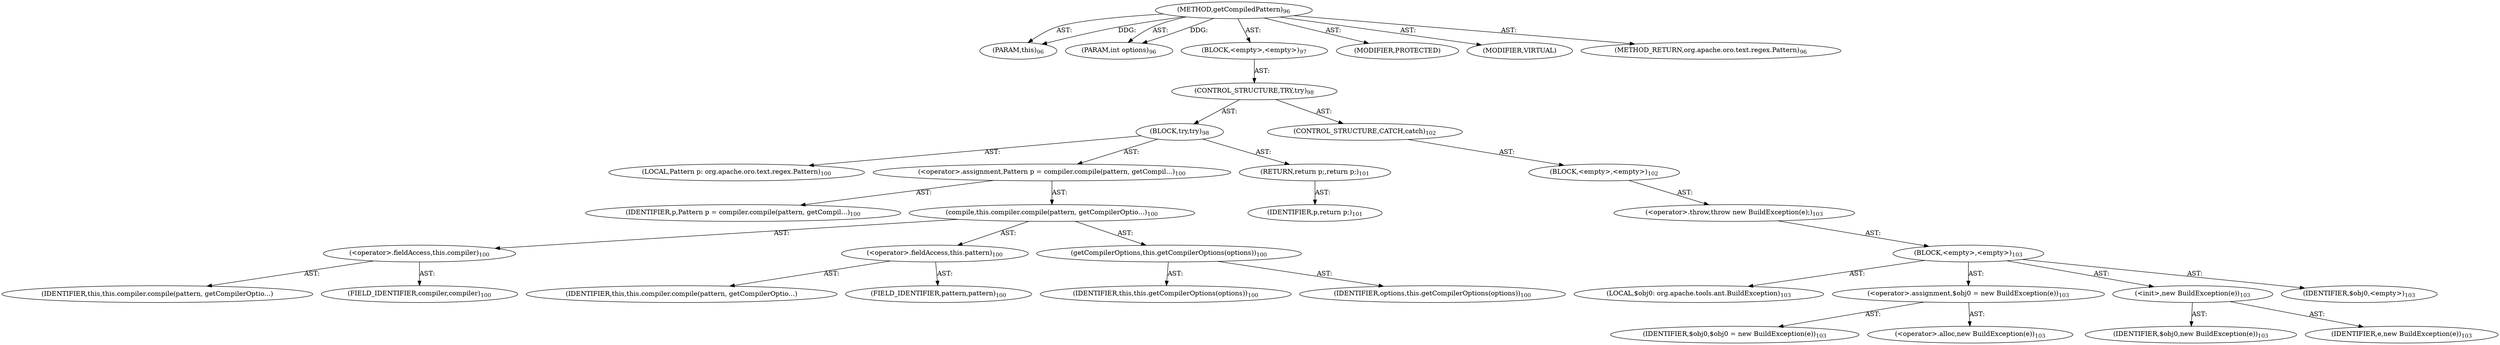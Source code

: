 digraph "getCompiledPattern" {  
"111669149699" [label = <(METHOD,getCompiledPattern)<SUB>96</SUB>> ]
"115964116994" [label = <(PARAM,this)<SUB>96</SUB>> ]
"115964117001" [label = <(PARAM,int options)<SUB>96</SUB>> ]
"25769803779" [label = <(BLOCK,&lt;empty&gt;,&lt;empty&gt;)<SUB>97</SUB>> ]
"47244640256" [label = <(CONTROL_STRUCTURE,TRY,try)<SUB>98</SUB>> ]
"25769803780" [label = <(BLOCK,try,try)<SUB>98</SUB>> ]
"94489280512" [label = <(LOCAL,Pattern p: org.apache.oro.text.regex.Pattern)<SUB>100</SUB>> ]
"30064771085" [label = <(&lt;operator&gt;.assignment,Pattern p = compiler.compile(pattern, getCompil...)<SUB>100</SUB>> ]
"68719476748" [label = <(IDENTIFIER,p,Pattern p = compiler.compile(pattern, getCompil...)<SUB>100</SUB>> ]
"30064771086" [label = <(compile,this.compiler.compile(pattern, getCompilerOptio...)<SUB>100</SUB>> ]
"30064771087" [label = <(&lt;operator&gt;.fieldAccess,this.compiler)<SUB>100</SUB>> ]
"68719476749" [label = <(IDENTIFIER,this,this.compiler.compile(pattern, getCompilerOptio...)> ]
"55834574854" [label = <(FIELD_IDENTIFIER,compiler,compiler)<SUB>100</SUB>> ]
"30064771088" [label = <(&lt;operator&gt;.fieldAccess,this.pattern)<SUB>100</SUB>> ]
"68719476750" [label = <(IDENTIFIER,this,this.compiler.compile(pattern, getCompilerOptio...)> ]
"55834574855" [label = <(FIELD_IDENTIFIER,pattern,pattern)<SUB>100</SUB>> ]
"30064771089" [label = <(getCompilerOptions,this.getCompilerOptions(options))<SUB>100</SUB>> ]
"68719476738" [label = <(IDENTIFIER,this,this.getCompilerOptions(options))<SUB>100</SUB>> ]
"68719476751" [label = <(IDENTIFIER,options,this.getCompilerOptions(options))<SUB>100</SUB>> ]
"146028888065" [label = <(RETURN,return p;,return p;)<SUB>101</SUB>> ]
"68719476752" [label = <(IDENTIFIER,p,return p;)<SUB>101</SUB>> ]
"47244640257" [label = <(CONTROL_STRUCTURE,CATCH,catch)<SUB>102</SUB>> ]
"25769803781" [label = <(BLOCK,&lt;empty&gt;,&lt;empty&gt;)<SUB>102</SUB>> ]
"30064771090" [label = <(&lt;operator&gt;.throw,throw new BuildException(e);)<SUB>103</SUB>> ]
"25769803782" [label = <(BLOCK,&lt;empty&gt;,&lt;empty&gt;)<SUB>103</SUB>> ]
"94489280513" [label = <(LOCAL,$obj0: org.apache.tools.ant.BuildException)<SUB>103</SUB>> ]
"30064771091" [label = <(&lt;operator&gt;.assignment,$obj0 = new BuildException(e))<SUB>103</SUB>> ]
"68719476753" [label = <(IDENTIFIER,$obj0,$obj0 = new BuildException(e))<SUB>103</SUB>> ]
"30064771092" [label = <(&lt;operator&gt;.alloc,new BuildException(e))<SUB>103</SUB>> ]
"30064771093" [label = <(&lt;init&gt;,new BuildException(e))<SUB>103</SUB>> ]
"68719476754" [label = <(IDENTIFIER,$obj0,new BuildException(e))<SUB>103</SUB>> ]
"68719476755" [label = <(IDENTIFIER,e,new BuildException(e))<SUB>103</SUB>> ]
"68719476756" [label = <(IDENTIFIER,$obj0,&lt;empty&gt;)<SUB>103</SUB>> ]
"133143986185" [label = <(MODIFIER,PROTECTED)> ]
"133143986186" [label = <(MODIFIER,VIRTUAL)> ]
"128849018883" [label = <(METHOD_RETURN,org.apache.oro.text.regex.Pattern)<SUB>96</SUB>> ]
  "111669149699" -> "115964116994"  [ label = "AST: "] 
  "111669149699" -> "115964117001"  [ label = "AST: "] 
  "111669149699" -> "25769803779"  [ label = "AST: "] 
  "111669149699" -> "133143986185"  [ label = "AST: "] 
  "111669149699" -> "133143986186"  [ label = "AST: "] 
  "111669149699" -> "128849018883"  [ label = "AST: "] 
  "25769803779" -> "47244640256"  [ label = "AST: "] 
  "47244640256" -> "25769803780"  [ label = "AST: "] 
  "47244640256" -> "47244640257"  [ label = "AST: "] 
  "25769803780" -> "94489280512"  [ label = "AST: "] 
  "25769803780" -> "30064771085"  [ label = "AST: "] 
  "25769803780" -> "146028888065"  [ label = "AST: "] 
  "30064771085" -> "68719476748"  [ label = "AST: "] 
  "30064771085" -> "30064771086"  [ label = "AST: "] 
  "30064771086" -> "30064771087"  [ label = "AST: "] 
  "30064771086" -> "30064771088"  [ label = "AST: "] 
  "30064771086" -> "30064771089"  [ label = "AST: "] 
  "30064771087" -> "68719476749"  [ label = "AST: "] 
  "30064771087" -> "55834574854"  [ label = "AST: "] 
  "30064771088" -> "68719476750"  [ label = "AST: "] 
  "30064771088" -> "55834574855"  [ label = "AST: "] 
  "30064771089" -> "68719476738"  [ label = "AST: "] 
  "30064771089" -> "68719476751"  [ label = "AST: "] 
  "146028888065" -> "68719476752"  [ label = "AST: "] 
  "47244640257" -> "25769803781"  [ label = "AST: "] 
  "25769803781" -> "30064771090"  [ label = "AST: "] 
  "30064771090" -> "25769803782"  [ label = "AST: "] 
  "25769803782" -> "94489280513"  [ label = "AST: "] 
  "25769803782" -> "30064771091"  [ label = "AST: "] 
  "25769803782" -> "30064771093"  [ label = "AST: "] 
  "25769803782" -> "68719476756"  [ label = "AST: "] 
  "30064771091" -> "68719476753"  [ label = "AST: "] 
  "30064771091" -> "30064771092"  [ label = "AST: "] 
  "30064771093" -> "68719476754"  [ label = "AST: "] 
  "30064771093" -> "68719476755"  [ label = "AST: "] 
  "111669149699" -> "115964116994"  [ label = "DDG: "] 
  "111669149699" -> "115964117001"  [ label = "DDG: "] 
}
